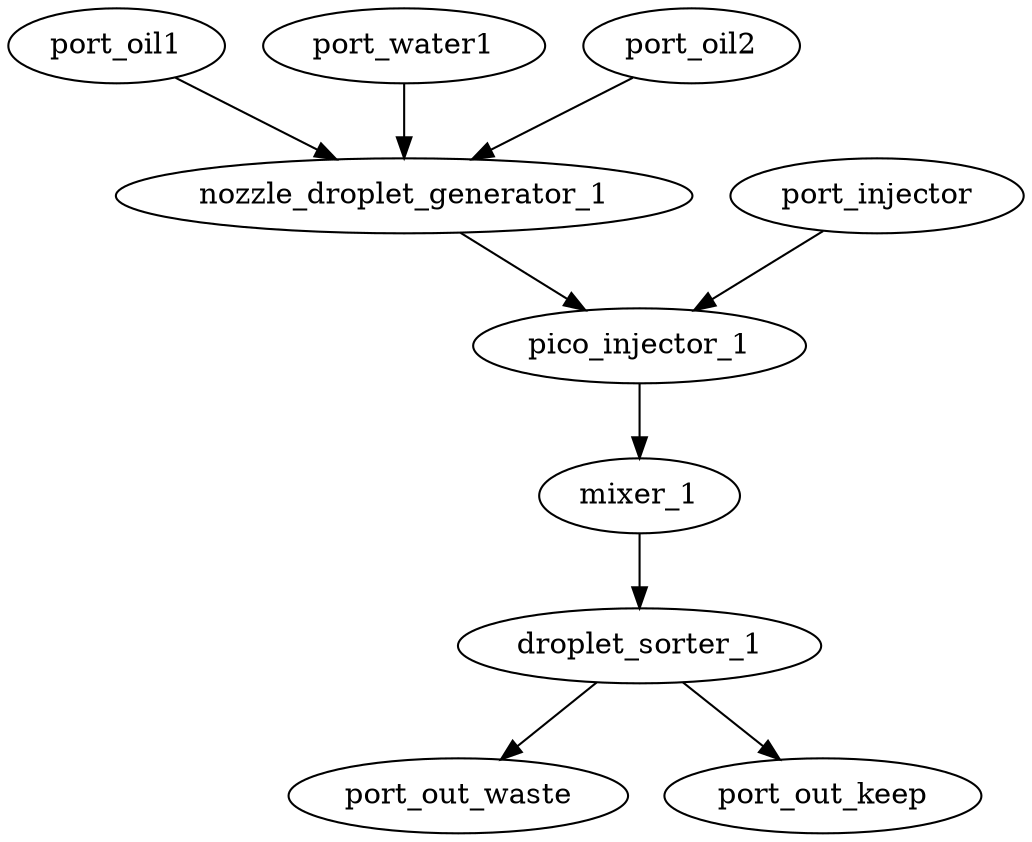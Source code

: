 digraph "" {
	port_oil1 -> nozzle_droplet_generator_1	[key=0,
		connection_id=connection_1,
		connection_ref="{'name': 'connection_1', 'ID': 'connection_1', 'entity': 'CHANNEL', 'params': {'data': {'channelWidth': 300, 'connectionSpacing': \
1000}}, 'source': {'_component': 'port_oil1', '_port': {'x': 2000, 'y': 2000, 'layer': 'FLOW', 'label': '1'}}, 'sinks': [{'_component': '\
nozzle_droplet_generator_1', '_port': '1'}], 'layer': {'_id': '0', 'name': 'FLOW_0', 'layertype': 'FLOW', 'group': '0', 'params': {'\
data': {}}}, '_paths': []}",
		sink_port="{'_component': 'nozzle_droplet_generator_1', '_port': '1'}",
		source_port="{'_component': 'port_oil1', '_port': {'x': 2000, 'y': 2000, 'layer': 'FLOW', 'label': '1'}}"];
	port_water1 -> nozzle_droplet_generator_1	[key=0,
		connection_id=connection_2,
		connection_ref="{'name': 'connection_2', 'ID': 'connection_2', 'entity': 'CHANNEL', 'params': {'data': {'channelWidth': 300, 'connectionSpacing': \
1000}}, 'source': {'_component': 'port_water1', '_port': {'x': 2000, 'y': 2000, 'layer': 'FLOW', 'label': '1'}}, 'sinks': [{'_component': '\
nozzle_droplet_generator_1', '_port': '4'}], 'layer': {'_id': '0', 'name': 'FLOW_0', 'layertype': 'FLOW', 'group': '0', 'params': {'\
data': {}}}, '_paths': []}",
		sink_port="{'_component': 'nozzle_droplet_generator_1', '_port': '4'}",
		source_port="{'_component': 'port_water1', '_port': {'x': 2000, 'y': 2000, 'layer': 'FLOW', 'label': '1'}}"];
	port_oil2 -> nozzle_droplet_generator_1	[key=0,
		connection_id=connection_3,
		connection_ref="{'name': 'connection_3', 'ID': 'connection_3', 'entity': 'CHANNEL', 'params': {'data': {'channelWidth': 300, 'connectionSpacing': \
1000}}, 'source': {'_component': 'port_oil2', '_port': {'x': 2000, 'y': 2000, 'layer': 'FLOW', 'label': '1'}}, 'sinks': [{'_component': '\
nozzle_droplet_generator_1', '_port': '3'}], 'layer': {'_id': '0', 'name': 'FLOW_0', 'layertype': 'FLOW', 'group': '0', 'params': {'\
data': {}}}, '_paths': []}",
		sink_port="{'_component': 'nozzle_droplet_generator_1', '_port': '3'}",
		source_port="{'_component': 'port_oil2', '_port': {'x': 2000, 'y': 2000, 'layer': 'FLOW', 'label': '1'}}"];
	nozzle_droplet_generator_1 -> pico_injector_1	[key=0,
		connection_id=connection_5,
		connection_ref="{'name': 'connection_5', 'ID': 'connection_5', 'entity': 'CHANNEL', 'params': {'data': {'channelWidth': 300, 'connectionSpacing': \
1000}}, 'source': {'_component': 'nozzle_droplet_generator_1', '_port': '2'}, 'sinks': [{'_component': 'pico_injector_1', '_port': '\
1'}], 'layer': {'_id': '0', 'name': 'FLOW_0', 'layertype': 'FLOW', 'group': '0', 'params': {'data': {}}}, '_paths': []}",
		sink_port="{'_component': 'pico_injector_1', '_port': '1'}",
		source_port="{'_component': 'nozzle_droplet_generator_1', '_port': '2'}"];
	port_injector -> pico_injector_1	[key=0,
		connection_id=connection_4,
		connection_ref="{'name': 'connection_4', 'ID': 'connection_4', 'entity': 'CHANNEL', 'params': {'data': {'channelWidth': 300, 'connectionSpacing': \
1000}}, 'source': {'_component': 'port_injector', '_port': {'x': 2000, 'y': 2000, 'layer': 'FLOW', 'label': '1'}}, 'sinks': [{'_\
component': 'pico_injector_1', '_port': '3'}], 'layer': {'_id': '0', 'name': 'FLOW_0', 'layertype': 'FLOW', 'group': '0', 'params': {'\
data': {}}}, '_paths': []}",
		sink_port="{'_component': 'pico_injector_1', '_port': '3'}",
		source_port="{'_component': 'port_injector', '_port': {'x': 2000, 'y': 2000, 'layer': 'FLOW', 'label': '1'}}"];
	pico_injector_1 -> mixer_1	[key=0,
		connection_id=connection_6,
		connection_ref="{'name': 'connection_6', 'ID': 'connection_6', 'entity': 'CHANNEL', 'params': {'data': {'channelWidth': 300, 'connectionSpacing': \
1000}}, 'source': {'_component': 'pico_injector_1', '_port': '2'}, 'sinks': [{'_component': 'mixer_1', '_port': '1'}], 'layer': {'_\
id': '0', 'name': 'FLOW_0', 'layertype': 'FLOW', 'group': '0', 'params': {'data': {}}}, '_paths': []}",
		sink_port="{'_component': 'mixer_1', '_port': '1'}",
		source_port="{'_component': 'pico_injector_1', '_port': '2'}"];
	mixer_1 -> droplet_sorter_1	[key=0,
		connection_id=connection_7,
		connection_ref="{'name': 'connection_7', 'ID': 'connection_7', 'entity': 'CHANNEL', 'params': {'data': {'channelWidth': 300, 'connectionSpacing': \
1000}}, 'source': {'_component': 'mixer_1', '_port': '2'}, 'sinks': [{'_component': 'droplet_sorter_1', '_port': '1'}], 'layer': {'_\
id': '0', 'name': 'FLOW_0', 'layertype': 'FLOW', 'group': '0', 'params': {'data': {}}}, '_paths': []}",
		sink_port="{'_component': 'droplet_sorter_1', '_port': '1'}",
		source_port="{'_component': 'mixer_1', '_port': '2'}"];
	droplet_sorter_1 -> port_out_waste	[key=0,
		connection_id=connection_8,
		connection_ref="{'name': 'connection_8', 'ID': 'connection_8', 'entity': 'CHANNEL', 'params': {'data': {'channelWidth': 300, 'connectionSpacing': \
1000}}, 'source': {'_component': 'droplet_sorter_1', '_port': '2'}, 'sinks': [{'_component': 'port_out_waste', '_port': {'x': 2000, '\
y': 2000, 'layer': 'FLOW', 'label': '1'}}], 'layer': {'_id': '0', 'name': 'FLOW_0', 'layertype': 'FLOW', 'group': '0', 'params': {'\
data': {}}}, '_paths': []}",
		sink_port="{'_component': 'port_out_waste', '_port': {'x': 2000, 'y': 2000, 'layer': 'FLOW', 'label': '1'}}",
		source_port="{'_component': 'droplet_sorter_1', '_port': '2'}"];
	droplet_sorter_1 -> port_out_keep	[key=0,
		connection_id=connection_9,
		connection_ref="{'name': 'connection_9', 'ID': 'connection_9', 'entity': 'CHANNEL', 'params': {'data': {'channelWidth': 300, 'connectionSpacing': \
1000}}, 'source': {'_component': 'droplet_sorter_1', '_port': '3'}, 'sinks': [{'_component': 'port_out_keep', '_port': {'x': 2000, '\
y': 2000, 'layer': 'FLOW', 'label': '1'}}], 'layer': {'_id': '0', 'name': 'FLOW_0', 'layertype': 'FLOW', 'group': '0', 'params': {'\
data': {}}}, '_paths': []}",
		sink_port="{'_component': 'port_out_keep', '_port': {'x': 2000, 'y': 2000, 'layer': 'FLOW', 'label': '1'}}",
		source_port="{'_component': 'droplet_sorter_1', '_port': '3'}"];
}
